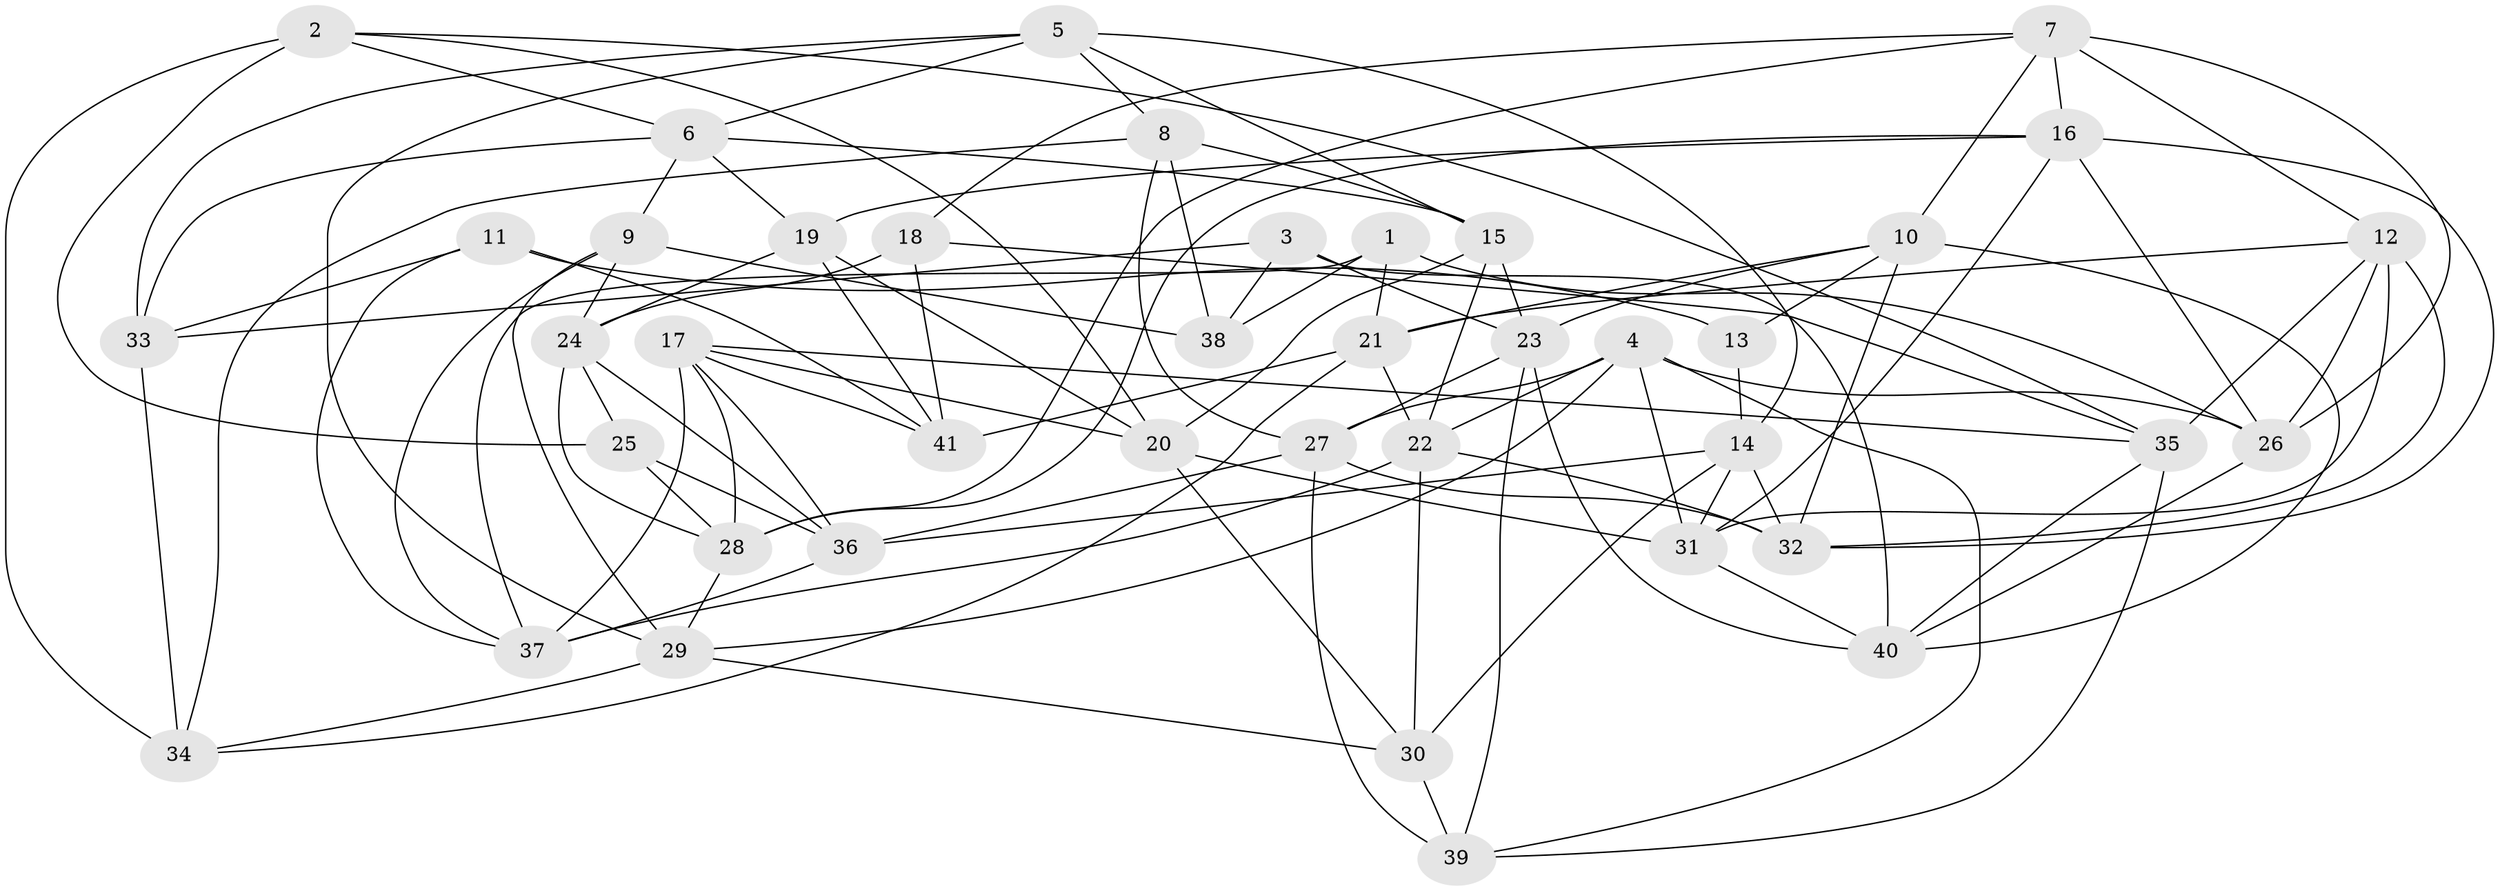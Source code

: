 // original degree distribution, {4: 1.0}
// Generated by graph-tools (version 1.1) at 2025/26/03/09/25 03:26:50]
// undirected, 41 vertices, 111 edges
graph export_dot {
graph [start="1"]
  node [color=gray90,style=filled];
  1;
  2;
  3;
  4;
  5;
  6;
  7;
  8;
  9;
  10;
  11;
  12;
  13;
  14;
  15;
  16;
  17;
  18;
  19;
  20;
  21;
  22;
  23;
  24;
  25;
  26;
  27;
  28;
  29;
  30;
  31;
  32;
  33;
  34;
  35;
  36;
  37;
  38;
  39;
  40;
  41;
  1 -- 21 [weight=1.0];
  1 -- 26 [weight=1.0];
  1 -- 37 [weight=1.0];
  1 -- 38 [weight=1.0];
  2 -- 6 [weight=1.0];
  2 -- 20 [weight=1.0];
  2 -- 25 [weight=1.0];
  2 -- 34 [weight=2.0];
  2 -- 35 [weight=1.0];
  3 -- 23 [weight=1.0];
  3 -- 33 [weight=1.0];
  3 -- 38 [weight=1.0];
  3 -- 40 [weight=1.0];
  4 -- 22 [weight=1.0];
  4 -- 26 [weight=1.0];
  4 -- 27 [weight=1.0];
  4 -- 29 [weight=1.0];
  4 -- 31 [weight=1.0];
  4 -- 39 [weight=1.0];
  5 -- 6 [weight=1.0];
  5 -- 8 [weight=1.0];
  5 -- 14 [weight=1.0];
  5 -- 15 [weight=1.0];
  5 -- 29 [weight=1.0];
  5 -- 33 [weight=1.0];
  6 -- 9 [weight=1.0];
  6 -- 15 [weight=1.0];
  6 -- 19 [weight=1.0];
  6 -- 33 [weight=1.0];
  7 -- 10 [weight=1.0];
  7 -- 12 [weight=1.0];
  7 -- 16 [weight=1.0];
  7 -- 18 [weight=1.0];
  7 -- 26 [weight=1.0];
  7 -- 28 [weight=1.0];
  8 -- 15 [weight=1.0];
  8 -- 27 [weight=1.0];
  8 -- 34 [weight=1.0];
  8 -- 38 [weight=2.0];
  9 -- 24 [weight=1.0];
  9 -- 29 [weight=1.0];
  9 -- 37 [weight=1.0];
  9 -- 38 [weight=2.0];
  10 -- 13 [weight=1.0];
  10 -- 21 [weight=1.0];
  10 -- 23 [weight=1.0];
  10 -- 32 [weight=1.0];
  10 -- 40 [weight=1.0];
  11 -- 13 [weight=2.0];
  11 -- 33 [weight=2.0];
  11 -- 37 [weight=1.0];
  11 -- 41 [weight=1.0];
  12 -- 21 [weight=1.0];
  12 -- 26 [weight=1.0];
  12 -- 31 [weight=1.0];
  12 -- 32 [weight=1.0];
  12 -- 35 [weight=1.0];
  13 -- 14 [weight=1.0];
  14 -- 30 [weight=1.0];
  14 -- 31 [weight=1.0];
  14 -- 32 [weight=1.0];
  14 -- 36 [weight=1.0];
  15 -- 20 [weight=1.0];
  15 -- 22 [weight=1.0];
  15 -- 23 [weight=1.0];
  16 -- 19 [weight=1.0];
  16 -- 26 [weight=1.0];
  16 -- 28 [weight=1.0];
  16 -- 31 [weight=1.0];
  16 -- 32 [weight=1.0];
  17 -- 20 [weight=1.0];
  17 -- 28 [weight=1.0];
  17 -- 35 [weight=1.0];
  17 -- 36 [weight=1.0];
  17 -- 37 [weight=1.0];
  17 -- 41 [weight=1.0];
  18 -- 24 [weight=1.0];
  18 -- 35 [weight=1.0];
  18 -- 41 [weight=1.0];
  19 -- 20 [weight=1.0];
  19 -- 24 [weight=1.0];
  19 -- 41 [weight=2.0];
  20 -- 30 [weight=1.0];
  20 -- 31 [weight=1.0];
  21 -- 22 [weight=1.0];
  21 -- 34 [weight=1.0];
  21 -- 41 [weight=1.0];
  22 -- 30 [weight=1.0];
  22 -- 32 [weight=1.0];
  22 -- 37 [weight=1.0];
  23 -- 27 [weight=1.0];
  23 -- 39 [weight=1.0];
  23 -- 40 [weight=1.0];
  24 -- 25 [weight=1.0];
  24 -- 28 [weight=1.0];
  24 -- 36 [weight=1.0];
  25 -- 28 [weight=1.0];
  25 -- 36 [weight=1.0];
  26 -- 40 [weight=1.0];
  27 -- 32 [weight=1.0];
  27 -- 36 [weight=1.0];
  27 -- 39 [weight=1.0];
  28 -- 29 [weight=1.0];
  29 -- 30 [weight=1.0];
  29 -- 34 [weight=1.0];
  30 -- 39 [weight=2.0];
  31 -- 40 [weight=1.0];
  33 -- 34 [weight=1.0];
  35 -- 39 [weight=1.0];
  35 -- 40 [weight=1.0];
  36 -- 37 [weight=1.0];
}
